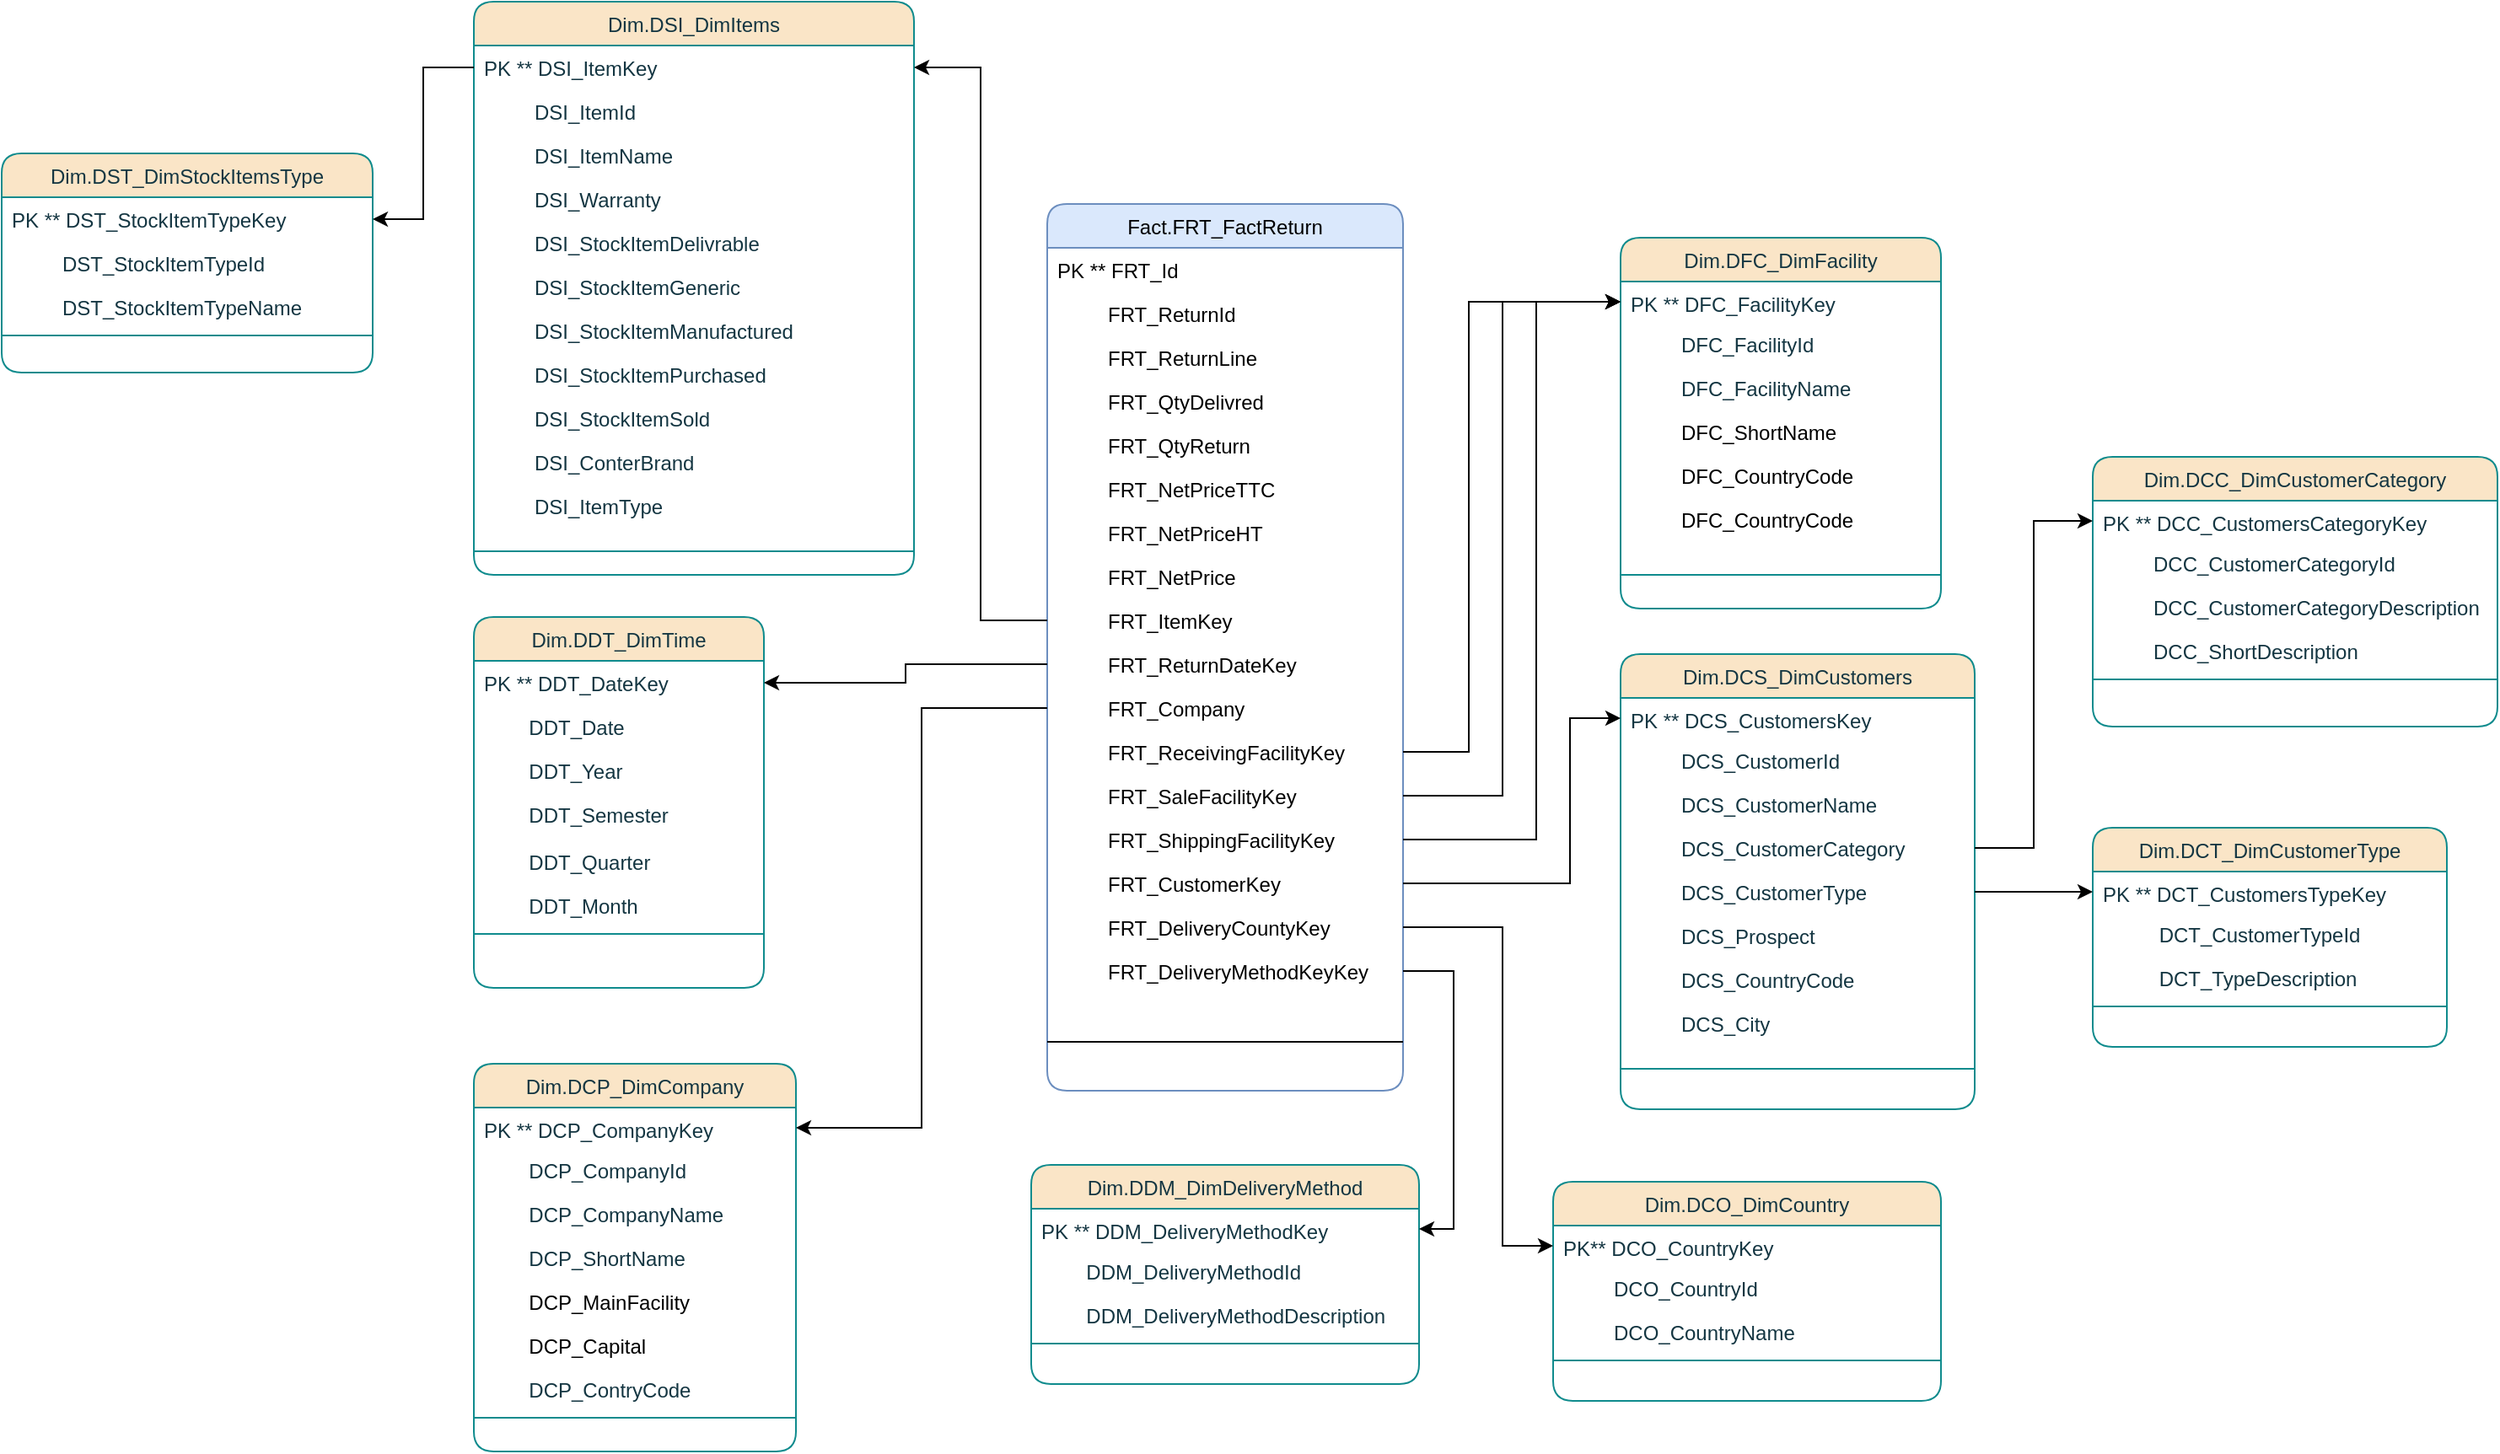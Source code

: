 <mxfile version="21.2.3" type="github">
  <diagram name="Page-1" id="GbNY6fpnbydSLhXUVNxI">
    <mxGraphModel dx="2754" dy="513" grid="1" gridSize="10" guides="1" tooltips="1" connect="1" arrows="1" fold="1" page="1" pageScale="1" pageWidth="1654" pageHeight="1169" math="0" shadow="0">
      <root>
        <mxCell id="0" />
        <mxCell id="1" parent="0" />
        <mxCell id="NVoE6GBqi2ldNxTh1baj-1" value="Fact.FRT_FactReturn" style="swimlane;fontStyle=0;align=center;verticalAlign=top;childLayout=stackLayout;horizontal=1;startSize=26;horizontalStack=0;resizeParent=1;resizeLast=0;collapsible=1;marginBottom=0;rounded=1;shadow=0;strokeWidth=1;fillColor=#dae8fc;strokeColor=#6c8ebf;" vertex="1" parent="1">
          <mxGeometry x="340" y="340" width="211" height="526" as="geometry">
            <mxRectangle x="550" y="140" width="160" height="26" as="alternateBounds" />
          </mxGeometry>
        </mxCell>
        <mxCell id="NVoE6GBqi2ldNxTh1baj-2" value="PK ** FRT_Id" style="text;align=left;verticalAlign=top;spacingLeft=4;spacingRight=4;overflow=hidden;rotatable=0;points=[[0,0.5],[1,0.5]];portConstraint=eastwest;" vertex="1" parent="NVoE6GBqi2ldNxTh1baj-1">
          <mxGeometry y="26" width="211" height="26" as="geometry" />
        </mxCell>
        <mxCell id="NVoE6GBqi2ldNxTh1baj-3" value="         FRT_ReturnId" style="text;align=left;verticalAlign=top;spacingLeft=4;spacingRight=4;overflow=hidden;rotatable=0;points=[[0,0.5],[1,0.5]];portConstraint=eastwest;rounded=0;shadow=0;html=0;" vertex="1" parent="NVoE6GBqi2ldNxTh1baj-1">
          <mxGeometry y="52" width="211" height="26" as="geometry" />
        </mxCell>
        <mxCell id="NVoE6GBqi2ldNxTh1baj-25" value="         FRT_ReturnLine" style="text;align=left;verticalAlign=top;spacingLeft=4;spacingRight=4;overflow=hidden;rotatable=0;points=[[0,0.5],[1,0.5]];portConstraint=eastwest;rounded=0;shadow=0;html=0;" vertex="1" parent="NVoE6GBqi2ldNxTh1baj-1">
          <mxGeometry y="78" width="211" height="26" as="geometry" />
        </mxCell>
        <mxCell id="NVoE6GBqi2ldNxTh1baj-26" value="         FRT_QtyDelivred" style="text;align=left;verticalAlign=top;spacingLeft=4;spacingRight=4;overflow=hidden;rotatable=0;points=[[0,0.5],[1,0.5]];portConstraint=eastwest;rounded=0;shadow=0;html=0;" vertex="1" parent="NVoE6GBqi2ldNxTh1baj-1">
          <mxGeometry y="104" width="211" height="26" as="geometry" />
        </mxCell>
        <mxCell id="NVoE6GBqi2ldNxTh1baj-27" value="         FRT_QtyReturn" style="text;align=left;verticalAlign=top;spacingLeft=4;spacingRight=4;overflow=hidden;rotatable=0;points=[[0,0.5],[1,0.5]];portConstraint=eastwest;rounded=0;shadow=0;html=0;" vertex="1" parent="NVoE6GBqi2ldNxTh1baj-1">
          <mxGeometry y="130" width="211" height="26" as="geometry" />
        </mxCell>
        <mxCell id="NVoE6GBqi2ldNxTh1baj-28" value="         FRT_NetPriceTTC" style="text;align=left;verticalAlign=top;spacingLeft=4;spacingRight=4;overflow=hidden;rotatable=0;points=[[0,0.5],[1,0.5]];portConstraint=eastwest;rounded=0;shadow=0;html=0;" vertex="1" parent="NVoE6GBqi2ldNxTh1baj-1">
          <mxGeometry y="156" width="211" height="26" as="geometry" />
        </mxCell>
        <mxCell id="NVoE6GBqi2ldNxTh1baj-37" value="         FRT_NetPriceHT" style="text;align=left;verticalAlign=top;spacingLeft=4;spacingRight=4;overflow=hidden;rotatable=0;points=[[0,0.5],[1,0.5]];portConstraint=eastwest;rounded=0;shadow=0;html=0;" vertex="1" parent="NVoE6GBqi2ldNxTh1baj-1">
          <mxGeometry y="182" width="211" height="26" as="geometry" />
        </mxCell>
        <mxCell id="NVoE6GBqi2ldNxTh1baj-38" value="         FRT_NetPrice" style="text;align=left;verticalAlign=top;spacingLeft=4;spacingRight=4;overflow=hidden;rotatable=0;points=[[0,0.5],[1,0.5]];portConstraint=eastwest;rounded=0;shadow=0;html=0;" vertex="1" parent="NVoE6GBqi2ldNxTh1baj-1">
          <mxGeometry y="208" width="211" height="26" as="geometry" />
        </mxCell>
        <mxCell id="NVoE6GBqi2ldNxTh1baj-39" value="         FRT_ItemKey" style="text;align=left;verticalAlign=top;spacingLeft=4;spacingRight=4;overflow=hidden;rotatable=0;points=[[0,0.5],[1,0.5]];portConstraint=eastwest;rounded=0;shadow=0;html=0;" vertex="1" parent="NVoE6GBqi2ldNxTh1baj-1">
          <mxGeometry y="234" width="211" height="26" as="geometry" />
        </mxCell>
        <mxCell id="NVoE6GBqi2ldNxTh1baj-40" value="         FRT_ReturnDateKey" style="text;align=left;verticalAlign=top;spacingLeft=4;spacingRight=4;overflow=hidden;rotatable=0;points=[[0,0.5],[1,0.5]];portConstraint=eastwest;rounded=0;shadow=0;html=0;" vertex="1" parent="NVoE6GBqi2ldNxTh1baj-1">
          <mxGeometry y="260" width="211" height="26" as="geometry" />
        </mxCell>
        <mxCell id="NVoE6GBqi2ldNxTh1baj-41" value="         FRT_Company" style="text;align=left;verticalAlign=top;spacingLeft=4;spacingRight=4;overflow=hidden;rotatable=0;points=[[0,0.5],[1,0.5]];portConstraint=eastwest;rounded=0;shadow=0;html=0;" vertex="1" parent="NVoE6GBqi2ldNxTh1baj-1">
          <mxGeometry y="286" width="211" height="26" as="geometry" />
        </mxCell>
        <mxCell id="NVoE6GBqi2ldNxTh1baj-42" value="         FRT_ReceivingFacilityKey" style="text;align=left;verticalAlign=top;spacingLeft=4;spacingRight=4;overflow=hidden;rotatable=0;points=[[0,0.5],[1,0.5]];portConstraint=eastwest;rounded=0;shadow=0;html=0;" vertex="1" parent="NVoE6GBqi2ldNxTh1baj-1">
          <mxGeometry y="312" width="211" height="26" as="geometry" />
        </mxCell>
        <mxCell id="NVoE6GBqi2ldNxTh1baj-43" value="         FRT_SaleFacilityKey" style="text;align=left;verticalAlign=top;spacingLeft=4;spacingRight=4;overflow=hidden;rotatable=0;points=[[0,0.5],[1,0.5]];portConstraint=eastwest;rounded=0;shadow=0;html=0;" vertex="1" parent="NVoE6GBqi2ldNxTh1baj-1">
          <mxGeometry y="338" width="211" height="26" as="geometry" />
        </mxCell>
        <mxCell id="NVoE6GBqi2ldNxTh1baj-44" value="         FRT_ShippingFacilityKey" style="text;align=left;verticalAlign=top;spacingLeft=4;spacingRight=4;overflow=hidden;rotatable=0;points=[[0,0.5],[1,0.5]];portConstraint=eastwest;rounded=0;shadow=0;html=0;" vertex="1" parent="NVoE6GBqi2ldNxTh1baj-1">
          <mxGeometry y="364" width="211" height="26" as="geometry" />
        </mxCell>
        <mxCell id="NVoE6GBqi2ldNxTh1baj-45" value="         FRT_CustomerKey" style="text;align=left;verticalAlign=top;spacingLeft=4;spacingRight=4;overflow=hidden;rotatable=0;points=[[0,0.5],[1,0.5]];portConstraint=eastwest;rounded=0;shadow=0;html=0;" vertex="1" parent="NVoE6GBqi2ldNxTh1baj-1">
          <mxGeometry y="390" width="211" height="26" as="geometry" />
        </mxCell>
        <mxCell id="NVoE6GBqi2ldNxTh1baj-46" value="         FRT_DeliveryCountyKey" style="text;align=left;verticalAlign=top;spacingLeft=4;spacingRight=4;overflow=hidden;rotatable=0;points=[[0,0.5],[1,0.5]];portConstraint=eastwest;rounded=0;shadow=0;html=0;" vertex="1" parent="NVoE6GBqi2ldNxTh1baj-1">
          <mxGeometry y="416" width="211" height="26" as="geometry" />
        </mxCell>
        <mxCell id="NVoE6GBqi2ldNxTh1baj-47" value="         FRT_DeliveryMethodKeyKey" style="text;align=left;verticalAlign=top;spacingLeft=4;spacingRight=4;overflow=hidden;rotatable=0;points=[[0,0.5],[1,0.5]];portConstraint=eastwest;rounded=0;shadow=0;html=0;" vertex="1" parent="NVoE6GBqi2ldNxTh1baj-1">
          <mxGeometry y="442" width="211" height="26" as="geometry" />
        </mxCell>
        <mxCell id="NVoE6GBqi2ldNxTh1baj-24" value="" style="line;html=1;strokeWidth=1;align=left;verticalAlign=middle;spacingTop=-1;spacingLeft=3;spacingRight=3;rotatable=0;labelPosition=right;points=[];portConstraint=eastwest;" vertex="1" parent="NVoE6GBqi2ldNxTh1baj-1">
          <mxGeometry y="468" width="211" height="58" as="geometry" />
        </mxCell>
        <mxCell id="NVoE6GBqi2ldNxTh1baj-48" value="Dim.DDM_DimDeliveryMethod" style="swimlane;fontStyle=0;align=center;verticalAlign=top;childLayout=stackLayout;horizontal=1;startSize=26;horizontalStack=0;resizeParent=1;resizeLast=0;collapsible=1;marginBottom=0;rounded=1;shadow=0;strokeWidth=1;fillColor=#FAE5C7;strokeColor=#0F8B8D;labelBackgroundColor=none;fontColor=#143642;" vertex="1" parent="1">
          <mxGeometry x="330.5" y="910" width="230" height="130" as="geometry">
            <mxRectangle x="550" y="140" width="160" height="26" as="alternateBounds" />
          </mxGeometry>
        </mxCell>
        <mxCell id="NVoE6GBqi2ldNxTh1baj-49" value="PK ** DDM_DeliveryMethodKey" style="text;align=left;verticalAlign=top;spacingLeft=4;spacingRight=4;overflow=hidden;rotatable=0;points=[[0,0.5],[1,0.5]];portConstraint=eastwest;labelBackgroundColor=none;fontColor=#143642;rounded=1;" vertex="1" parent="NVoE6GBqi2ldNxTh1baj-48">
          <mxGeometry y="26" width="230" height="24" as="geometry" />
        </mxCell>
        <mxCell id="NVoE6GBqi2ldNxTh1baj-50" value="        DDM_DeliveryMethodId" style="text;align=left;verticalAlign=top;spacingLeft=4;spacingRight=4;overflow=hidden;rotatable=0;points=[[0,0.5],[1,0.5]];portConstraint=eastwest;labelBackgroundColor=none;fontColor=#143642;rounded=1;" vertex="1" parent="NVoE6GBqi2ldNxTh1baj-48">
          <mxGeometry y="50" width="230" height="26" as="geometry" />
        </mxCell>
        <mxCell id="NVoE6GBqi2ldNxTh1baj-51" value="        DDM_DeliveryMethodDescription" style="text;align=left;verticalAlign=top;spacingLeft=4;spacingRight=4;overflow=hidden;rotatable=0;points=[[0,0.5],[1,0.5]];portConstraint=eastwest;labelBackgroundColor=none;fontColor=#143642;rounded=1;" vertex="1" parent="NVoE6GBqi2ldNxTh1baj-48">
          <mxGeometry y="76" width="230" height="26" as="geometry" />
        </mxCell>
        <mxCell id="NVoE6GBqi2ldNxTh1baj-52" value="" style="line;html=1;strokeWidth=1;align=left;verticalAlign=middle;spacingTop=-1;spacingLeft=3;spacingRight=3;rotatable=0;labelPosition=right;points=[];portConstraint=eastwest;labelBackgroundColor=none;fillColor=#FAE5C7;strokeColor=#0F8B8D;fontColor=#143642;rounded=1;" vertex="1" parent="NVoE6GBqi2ldNxTh1baj-48">
          <mxGeometry y="102" width="230" height="8" as="geometry" />
        </mxCell>
        <mxCell id="NVoE6GBqi2ldNxTh1baj-53" style="edgeStyle=orthogonalEdgeStyle;rounded=0;orthogonalLoop=1;jettySize=auto;html=1;" edge="1" parent="1" source="NVoE6GBqi2ldNxTh1baj-47" target="NVoE6GBqi2ldNxTh1baj-49">
          <mxGeometry relative="1" as="geometry">
            <Array as="points">
              <mxPoint x="581" y="795" />
              <mxPoint x="581" y="948" />
            </Array>
          </mxGeometry>
        </mxCell>
        <mxCell id="NVoE6GBqi2ldNxTh1baj-54" value="Dim.DSI_DimItems" style="swimlane;fontStyle=0;align=center;verticalAlign=top;childLayout=stackLayout;horizontal=1;startSize=26;horizontalStack=0;resizeParent=1;resizeLast=0;collapsible=1;marginBottom=0;rounded=1;shadow=0;strokeWidth=1;fillColor=#FAE5C7;strokeColor=#0F8B8D;labelBackgroundColor=none;fontColor=#143642;" vertex="1" parent="1">
          <mxGeometry y="220" width="261" height="340" as="geometry">
            <mxRectangle x="550" y="140" width="160" height="26" as="alternateBounds" />
          </mxGeometry>
        </mxCell>
        <mxCell id="NVoE6GBqi2ldNxTh1baj-55" value="PK ** DSI_ItemKey" style="text;align=left;verticalAlign=top;spacingLeft=4;spacingRight=4;overflow=hidden;rotatable=0;points=[[0,0.5],[1,0.5]];portConstraint=eastwest;labelBackgroundColor=none;fontColor=#143642;rounded=1;" vertex="1" parent="NVoE6GBqi2ldNxTh1baj-54">
          <mxGeometry y="26" width="261" height="26" as="geometry" />
        </mxCell>
        <mxCell id="NVoE6GBqi2ldNxTh1baj-56" value="         DSI_ItemId&#xa;" style="text;align=left;verticalAlign=top;spacingLeft=4;spacingRight=4;overflow=hidden;rotatable=0;points=[[0,0.5],[1,0.5]];portConstraint=eastwest;labelBackgroundColor=none;fontColor=#143642;rounded=1;" vertex="1" parent="NVoE6GBqi2ldNxTh1baj-54">
          <mxGeometry y="52" width="261" height="26" as="geometry" />
        </mxCell>
        <mxCell id="NVoE6GBqi2ldNxTh1baj-57" value="         DSI_ItemName&#xa;" style="text;align=left;verticalAlign=top;spacingLeft=4;spacingRight=4;overflow=hidden;rotatable=0;points=[[0,0.5],[1,0.5]];portConstraint=eastwest;labelBackgroundColor=none;fontColor=#143642;rounded=1;" vertex="1" parent="NVoE6GBqi2ldNxTh1baj-54">
          <mxGeometry y="78" width="261" height="26" as="geometry" />
        </mxCell>
        <mxCell id="NVoE6GBqi2ldNxTh1baj-58" value="         DSI_Warranty&#xa;" style="text;align=left;verticalAlign=top;spacingLeft=4;spacingRight=4;overflow=hidden;rotatable=0;points=[[0,0.5],[1,0.5]];portConstraint=eastwest;labelBackgroundColor=none;fontColor=#143642;rounded=1;" vertex="1" parent="NVoE6GBqi2ldNxTh1baj-54">
          <mxGeometry y="104" width="261" height="26" as="geometry" />
        </mxCell>
        <mxCell id="NVoE6GBqi2ldNxTh1baj-59" value="         DSI_StockItemDelivrable" style="text;align=left;verticalAlign=top;spacingLeft=4;spacingRight=4;overflow=hidden;rotatable=0;points=[[0,0.5],[1,0.5]];portConstraint=eastwest;labelBackgroundColor=none;fontColor=#143642;rounded=1;" vertex="1" parent="NVoE6GBqi2ldNxTh1baj-54">
          <mxGeometry y="130" width="261" height="26" as="geometry" />
        </mxCell>
        <mxCell id="NVoE6GBqi2ldNxTh1baj-60" value="         DSI_StockItemGeneric &#xa;" style="text;align=left;verticalAlign=top;spacingLeft=4;spacingRight=4;overflow=hidden;rotatable=0;points=[[0,0.5],[1,0.5]];portConstraint=eastwest;labelBackgroundColor=none;fontColor=#143642;rounded=1;" vertex="1" parent="NVoE6GBqi2ldNxTh1baj-54">
          <mxGeometry y="156" width="261" height="26" as="geometry" />
        </mxCell>
        <mxCell id="NVoE6GBqi2ldNxTh1baj-61" value="         DSI_StockItemManufactured" style="text;align=left;verticalAlign=top;spacingLeft=4;spacingRight=4;overflow=hidden;rotatable=0;points=[[0,0.5],[1,0.5]];portConstraint=eastwest;labelBackgroundColor=none;fontColor=#143642;rounded=1;" vertex="1" parent="NVoE6GBqi2ldNxTh1baj-54">
          <mxGeometry y="182" width="261" height="26" as="geometry" />
        </mxCell>
        <mxCell id="NVoE6GBqi2ldNxTh1baj-62" value="         DSI_StockItemPurchased" style="text;align=left;verticalAlign=top;spacingLeft=4;spacingRight=4;overflow=hidden;rotatable=0;points=[[0,0.5],[1,0.5]];portConstraint=eastwest;labelBackgroundColor=none;fontColor=#143642;rounded=1;" vertex="1" parent="NVoE6GBqi2ldNxTh1baj-54">
          <mxGeometry y="208" width="261" height="26" as="geometry" />
        </mxCell>
        <mxCell id="NVoE6GBqi2ldNxTh1baj-63" value="         DSI_StockItemSold&#xa;" style="text;align=left;verticalAlign=top;spacingLeft=4;spacingRight=4;overflow=hidden;rotatable=0;points=[[0,0.5],[1,0.5]];portConstraint=eastwest;labelBackgroundColor=none;fontColor=#143642;rounded=1;" vertex="1" parent="NVoE6GBqi2ldNxTh1baj-54">
          <mxGeometry y="234" width="261" height="26" as="geometry" />
        </mxCell>
        <mxCell id="NVoE6GBqi2ldNxTh1baj-64" value="         DSI_ConterBrand&#xa;" style="text;align=left;verticalAlign=top;spacingLeft=4;spacingRight=4;overflow=hidden;rotatable=0;points=[[0,0.5],[1,0.5]];portConstraint=eastwest;labelBackgroundColor=none;fontColor=#143642;rounded=1;" vertex="1" parent="NVoE6GBqi2ldNxTh1baj-54">
          <mxGeometry y="260" width="261" height="26" as="geometry" />
        </mxCell>
        <mxCell id="NVoE6GBqi2ldNxTh1baj-65" value="         DSI_ItemType&#xa;" style="text;align=left;verticalAlign=top;spacingLeft=4;spacingRight=4;overflow=hidden;rotatable=0;points=[[0,0.5],[1,0.5]];portConstraint=eastwest;labelBackgroundColor=none;fontColor=#143642;rounded=1;" vertex="1" parent="NVoE6GBqi2ldNxTh1baj-54">
          <mxGeometry y="286" width="261" height="26" as="geometry" />
        </mxCell>
        <mxCell id="NVoE6GBqi2ldNxTh1baj-66" value="" style="line;html=1;strokeWidth=1;align=left;verticalAlign=middle;spacingTop=-1;spacingLeft=3;spacingRight=3;rotatable=0;labelPosition=right;points=[];portConstraint=eastwest;labelBackgroundColor=none;fillColor=#FAE5C7;strokeColor=#0F8B8D;fontColor=#143642;rounded=1;" vertex="1" parent="NVoE6GBqi2ldNxTh1baj-54">
          <mxGeometry y="312" width="261" height="28" as="geometry" />
        </mxCell>
        <mxCell id="NVoE6GBqi2ldNxTh1baj-67" value="Dim.DST_DimStockItemsType" style="swimlane;fontStyle=0;align=center;verticalAlign=top;childLayout=stackLayout;horizontal=1;startSize=26;horizontalStack=0;resizeParent=1;resizeLast=0;collapsible=1;marginBottom=0;rounded=1;shadow=0;strokeWidth=1;fillColor=#FAE5C7;strokeColor=#0F8B8D;labelBackgroundColor=none;fontColor=#143642;" vertex="1" parent="1">
          <mxGeometry x="-280" y="310" width="220" height="130" as="geometry">
            <mxRectangle x="550" y="140" width="160" height="26" as="alternateBounds" />
          </mxGeometry>
        </mxCell>
        <mxCell id="NVoE6GBqi2ldNxTh1baj-68" value="PK ** DST_StockItemTypeKey" style="text;align=left;verticalAlign=top;spacingLeft=4;spacingRight=4;overflow=hidden;rotatable=0;points=[[0,0.5],[1,0.5]];portConstraint=eastwest;labelBackgroundColor=none;fontColor=#143642;rounded=1;" vertex="1" parent="NVoE6GBqi2ldNxTh1baj-67">
          <mxGeometry y="26" width="220" height="26" as="geometry" />
        </mxCell>
        <mxCell id="NVoE6GBqi2ldNxTh1baj-69" value="         DST_StockItemTypeId&#xa;" style="text;align=left;verticalAlign=top;spacingLeft=4;spacingRight=4;overflow=hidden;rotatable=0;points=[[0,0.5],[1,0.5]];portConstraint=eastwest;labelBackgroundColor=none;fontColor=#143642;rounded=1;" vertex="1" parent="NVoE6GBqi2ldNxTh1baj-67">
          <mxGeometry y="52" width="220" height="26" as="geometry" />
        </mxCell>
        <mxCell id="NVoE6GBqi2ldNxTh1baj-70" value="         DST_StockItemTypeName" style="text;align=left;verticalAlign=top;spacingLeft=4;spacingRight=4;overflow=hidden;rotatable=0;points=[[0,0.5],[1,0.5]];portConstraint=eastwest;labelBackgroundColor=none;fontColor=#143642;rounded=1;" vertex="1" parent="NVoE6GBqi2ldNxTh1baj-67">
          <mxGeometry y="78" width="220" height="26" as="geometry" />
        </mxCell>
        <mxCell id="NVoE6GBqi2ldNxTh1baj-71" value="" style="line;html=1;strokeWidth=1;align=left;verticalAlign=middle;spacingTop=-1;spacingLeft=3;spacingRight=3;rotatable=0;labelPosition=right;points=[];portConstraint=eastwest;labelBackgroundColor=none;fillColor=#FAE5C7;strokeColor=#0F8B8D;fontColor=#143642;rounded=1;" vertex="1" parent="NVoE6GBqi2ldNxTh1baj-67">
          <mxGeometry y="104" width="220" height="8" as="geometry" />
        </mxCell>
        <mxCell id="NVoE6GBqi2ldNxTh1baj-77" style="edgeStyle=orthogonalEdgeStyle;rounded=0;orthogonalLoop=1;jettySize=auto;html=1;" edge="1" parent="1" source="NVoE6GBqi2ldNxTh1baj-39" target="NVoE6GBqi2ldNxTh1baj-55">
          <mxGeometry relative="1" as="geometry" />
        </mxCell>
        <mxCell id="NVoE6GBqi2ldNxTh1baj-78" value="Dim.DDT_DimTime" style="swimlane;fontStyle=0;align=center;verticalAlign=top;childLayout=stackLayout;horizontal=1;startSize=26;horizontalStack=0;resizeParent=1;resizeLast=0;collapsible=1;marginBottom=0;rounded=1;shadow=0;strokeWidth=1;fillColor=#FAE5C7;strokeColor=#0F8B8D;labelBackgroundColor=none;fontColor=#143642;" vertex="1" parent="1">
          <mxGeometry y="585" width="172" height="220" as="geometry">
            <mxRectangle x="550" y="140" width="160" height="26" as="alternateBounds" />
          </mxGeometry>
        </mxCell>
        <mxCell id="NVoE6GBqi2ldNxTh1baj-79" value="PK ** DDT_DateKey" style="text;align=left;verticalAlign=top;spacingLeft=4;spacingRight=4;overflow=hidden;rotatable=0;points=[[0,0.5],[1,0.5]];portConstraint=eastwest;labelBackgroundColor=none;fontColor=#143642;rounded=1;" vertex="1" parent="NVoE6GBqi2ldNxTh1baj-78">
          <mxGeometry y="26" width="172" height="26" as="geometry" />
        </mxCell>
        <mxCell id="NVoE6GBqi2ldNxTh1baj-80" value="        DDT_Date&#xa;" style="text;align=left;verticalAlign=top;spacingLeft=4;spacingRight=4;overflow=hidden;rotatable=0;points=[[0,0.5],[1,0.5]];portConstraint=eastwest;labelBackgroundColor=none;fontColor=#143642;rounded=1;" vertex="1" parent="NVoE6GBqi2ldNxTh1baj-78">
          <mxGeometry y="52" width="172" height="26" as="geometry" />
        </mxCell>
        <mxCell id="NVoE6GBqi2ldNxTh1baj-81" value="        DDT_Year&#xa;" style="text;align=left;verticalAlign=top;spacingLeft=4;spacingRight=4;overflow=hidden;rotatable=0;points=[[0,0.5],[1,0.5]];portConstraint=eastwest;labelBackgroundColor=none;fontColor=#143642;rounded=1;" vertex="1" parent="NVoE6GBqi2ldNxTh1baj-78">
          <mxGeometry y="78" width="172" height="26" as="geometry" />
        </mxCell>
        <mxCell id="NVoE6GBqi2ldNxTh1baj-82" value="        DDT_Semester&#xa;" style="text;align=left;verticalAlign=top;spacingLeft=4;spacingRight=4;overflow=hidden;rotatable=0;points=[[0,0.5],[1,0.5]];portConstraint=eastwest;labelBackgroundColor=none;fontColor=#143642;rounded=1;" vertex="1" parent="NVoE6GBqi2ldNxTh1baj-78">
          <mxGeometry y="104" width="172" height="28" as="geometry" />
        </mxCell>
        <mxCell id="NVoE6GBqi2ldNxTh1baj-83" value="        DDT_Quarter" style="text;align=left;verticalAlign=top;spacingLeft=4;spacingRight=4;overflow=hidden;rotatable=0;points=[[0,0.5],[1,0.5]];portConstraint=eastwest;labelBackgroundColor=none;fontColor=#143642;rounded=1;" vertex="1" parent="NVoE6GBqi2ldNxTh1baj-78">
          <mxGeometry y="132" width="172" height="26" as="geometry" />
        </mxCell>
        <mxCell id="NVoE6GBqi2ldNxTh1baj-84" value="        DDT_Month&#xa;" style="text;align=left;verticalAlign=top;spacingLeft=4;spacingRight=4;overflow=hidden;rotatable=0;points=[[0,0.5],[1,0.5]];portConstraint=eastwest;labelBackgroundColor=none;fontColor=#143642;rounded=1;" vertex="1" parent="NVoE6GBqi2ldNxTh1baj-78">
          <mxGeometry y="158" width="172" height="26" as="geometry" />
        </mxCell>
        <mxCell id="NVoE6GBqi2ldNxTh1baj-85" value="" style="line;html=1;strokeWidth=1;align=left;verticalAlign=middle;spacingTop=-1;spacingLeft=3;spacingRight=3;rotatable=0;labelPosition=right;points=[];portConstraint=eastwest;labelBackgroundColor=none;fillColor=#FAE5C7;strokeColor=#0F8B8D;fontColor=#143642;rounded=1;" vertex="1" parent="NVoE6GBqi2ldNxTh1baj-78">
          <mxGeometry y="184" width="172" height="8" as="geometry" />
        </mxCell>
        <mxCell id="NVoE6GBqi2ldNxTh1baj-86" style="edgeStyle=orthogonalEdgeStyle;rounded=0;orthogonalLoop=1;jettySize=auto;html=1;" edge="1" parent="1" source="NVoE6GBqi2ldNxTh1baj-40" target="NVoE6GBqi2ldNxTh1baj-79">
          <mxGeometry relative="1" as="geometry">
            <Array as="points" />
          </mxGeometry>
        </mxCell>
        <mxCell id="NVoE6GBqi2ldNxTh1baj-87" value="Dim.DCP_DimCompany" style="swimlane;fontStyle=0;align=center;verticalAlign=top;childLayout=stackLayout;horizontal=1;startSize=26;horizontalStack=0;resizeParent=1;resizeLast=0;collapsible=1;marginBottom=0;rounded=1;shadow=0;strokeWidth=1;fillColor=#FAE5C7;strokeColor=#0F8B8D;labelBackgroundColor=none;fontColor=#143642;" vertex="1" parent="1">
          <mxGeometry y="850" width="191" height="230" as="geometry">
            <mxRectangle x="550" y="140" width="160" height="26" as="alternateBounds" />
          </mxGeometry>
        </mxCell>
        <mxCell id="NVoE6GBqi2ldNxTh1baj-88" value="PK ** DCP_CompanyKey&#xa;" style="text;align=left;verticalAlign=top;spacingLeft=4;spacingRight=4;overflow=hidden;rotatable=0;points=[[0,0.5],[1,0.5]];portConstraint=eastwest;labelBackgroundColor=none;fontColor=#143642;rounded=1;" vertex="1" parent="NVoE6GBqi2ldNxTh1baj-87">
          <mxGeometry y="26" width="191" height="24" as="geometry" />
        </mxCell>
        <mxCell id="NVoE6GBqi2ldNxTh1baj-89" value="        DCP_CompanyId" style="text;align=left;verticalAlign=top;spacingLeft=4;spacingRight=4;overflow=hidden;rotatable=0;points=[[0,0.5],[1,0.5]];portConstraint=eastwest;labelBackgroundColor=none;fontColor=#143642;rounded=1;" vertex="1" parent="NVoE6GBqi2ldNxTh1baj-87">
          <mxGeometry y="50" width="191" height="26" as="geometry" />
        </mxCell>
        <mxCell id="NVoE6GBqi2ldNxTh1baj-90" value="        DCP_CompanyName" style="text;align=left;verticalAlign=top;spacingLeft=4;spacingRight=4;overflow=hidden;rotatable=0;points=[[0,0.5],[1,0.5]];portConstraint=eastwest;labelBackgroundColor=none;fontColor=#143642;rounded=1;" vertex="1" parent="NVoE6GBqi2ldNxTh1baj-87">
          <mxGeometry y="76" width="191" height="26" as="geometry" />
        </mxCell>
        <mxCell id="NVoE6GBqi2ldNxTh1baj-91" value="        DCP_ShortName" style="text;align=left;verticalAlign=top;spacingLeft=4;spacingRight=4;overflow=hidden;rotatable=0;points=[[0,0.5],[1,0.5]];portConstraint=eastwest;labelBackgroundColor=none;fontColor=#143642;rounded=1;" vertex="1" parent="NVoE6GBqi2ldNxTh1baj-87">
          <mxGeometry y="102" width="191" height="26" as="geometry" />
        </mxCell>
        <mxCell id="NVoE6GBqi2ldNxTh1baj-92" value="        DCP_MainFacility" style="text;align=left;verticalAlign=top;spacingLeft=4;spacingRight=4;overflow=hidden;rotatable=0;points=[[0,0.5],[1,0.5]];portConstraint=eastwest;rounded=1;shadow=0;html=0;labelBackgroundColor=none;" vertex="1" parent="NVoE6GBqi2ldNxTh1baj-87">
          <mxGeometry y="128" width="191" height="26" as="geometry" />
        </mxCell>
        <mxCell id="NVoE6GBqi2ldNxTh1baj-93" value="        DCP_Capital" style="text;align=left;verticalAlign=top;spacingLeft=4;spacingRight=4;overflow=hidden;rotatable=0;points=[[0,0.5],[1,0.5]];portConstraint=eastwest;rounded=1;shadow=0;html=0;labelBackgroundColor=none;" vertex="1" parent="NVoE6GBqi2ldNxTh1baj-87">
          <mxGeometry y="154" width="191" height="26" as="geometry" />
        </mxCell>
        <mxCell id="NVoE6GBqi2ldNxTh1baj-94" value="        DCP_ContryCode" style="text;align=left;verticalAlign=top;spacingLeft=4;spacingRight=4;overflow=hidden;rotatable=0;points=[[0,0.5],[1,0.5]];portConstraint=eastwest;labelBackgroundColor=none;fontColor=#143642;rounded=1;" vertex="1" parent="NVoE6GBqi2ldNxTh1baj-87">
          <mxGeometry y="180" width="191" height="26" as="geometry" />
        </mxCell>
        <mxCell id="NVoE6GBqi2ldNxTh1baj-95" value="" style="line;html=1;strokeWidth=1;align=left;verticalAlign=middle;spacingTop=-1;spacingLeft=3;spacingRight=3;rotatable=0;labelPosition=right;points=[];portConstraint=eastwest;labelBackgroundColor=none;fillColor=#FAE5C7;strokeColor=#0F8B8D;fontColor=#143642;rounded=1;" vertex="1" parent="NVoE6GBqi2ldNxTh1baj-87">
          <mxGeometry y="206" width="191" height="8" as="geometry" />
        </mxCell>
        <mxCell id="NVoE6GBqi2ldNxTh1baj-96" style="edgeStyle=orthogonalEdgeStyle;rounded=0;orthogonalLoop=1;jettySize=auto;html=1;" edge="1" parent="1" source="NVoE6GBqi2ldNxTh1baj-41" target="NVoE6GBqi2ldNxTh1baj-88">
          <mxGeometry relative="1" as="geometry" />
        </mxCell>
        <mxCell id="NVoE6GBqi2ldNxTh1baj-97" value="Dim.DCO_DimCountry" style="swimlane;fontStyle=0;align=center;verticalAlign=top;childLayout=stackLayout;horizontal=1;startSize=26;horizontalStack=0;resizeParent=1;resizeLast=0;collapsible=1;marginBottom=0;rounded=1;shadow=0;strokeWidth=1;fillColor=#FAE5C7;strokeColor=#0F8B8D;labelBackgroundColor=none;fontColor=#143642;" vertex="1" parent="1">
          <mxGeometry x="640" y="920" width="230" height="130" as="geometry">
            <mxRectangle x="550" y="140" width="160" height="26" as="alternateBounds" />
          </mxGeometry>
        </mxCell>
        <mxCell id="NVoE6GBqi2ldNxTh1baj-98" value="PK** DCO_CountryKey&#xa; " style="text;align=left;verticalAlign=top;spacingLeft=4;spacingRight=4;overflow=hidden;rotatable=0;points=[[0,0.5],[1,0.5]];portConstraint=eastwest;labelBackgroundColor=none;fontColor=#143642;rounded=1;" vertex="1" parent="NVoE6GBqi2ldNxTh1baj-97">
          <mxGeometry y="26" width="230" height="24" as="geometry" />
        </mxCell>
        <mxCell id="NVoE6GBqi2ldNxTh1baj-99" value="         DCO_CountryId" style="text;align=left;verticalAlign=top;spacingLeft=4;spacingRight=4;overflow=hidden;rotatable=0;points=[[0,0.5],[1,0.5]];portConstraint=eastwest;labelBackgroundColor=none;fontColor=#143642;rounded=1;" vertex="1" parent="NVoE6GBqi2ldNxTh1baj-97">
          <mxGeometry y="50" width="230" height="26" as="geometry" />
        </mxCell>
        <mxCell id="NVoE6GBqi2ldNxTh1baj-100" value="         DCO_CountryName" style="text;align=left;verticalAlign=top;spacingLeft=4;spacingRight=4;overflow=hidden;rotatable=0;points=[[0,0.5],[1,0.5]];portConstraint=eastwest;labelBackgroundColor=none;fontColor=#143642;rounded=1;" vertex="1" parent="NVoE6GBqi2ldNxTh1baj-97">
          <mxGeometry y="76" width="230" height="26" as="geometry" />
        </mxCell>
        <mxCell id="NVoE6GBqi2ldNxTh1baj-101" value="" style="line;html=1;strokeWidth=1;align=left;verticalAlign=middle;spacingTop=-1;spacingLeft=3;spacingRight=3;rotatable=0;labelPosition=right;points=[];portConstraint=eastwest;labelBackgroundColor=none;fillColor=#FAE5C7;strokeColor=#0F8B8D;fontColor=#143642;rounded=1;" vertex="1" parent="NVoE6GBqi2ldNxTh1baj-97">
          <mxGeometry y="102" width="230" height="8" as="geometry" />
        </mxCell>
        <mxCell id="NVoE6GBqi2ldNxTh1baj-102" style="edgeStyle=orthogonalEdgeStyle;rounded=0;orthogonalLoop=1;jettySize=auto;html=1;" edge="1" parent="1" source="NVoE6GBqi2ldNxTh1baj-46" target="NVoE6GBqi2ldNxTh1baj-98">
          <mxGeometry relative="1" as="geometry">
            <Array as="points">
              <mxPoint x="610" y="769" />
              <mxPoint x="610" y="958" />
            </Array>
          </mxGeometry>
        </mxCell>
        <mxCell id="NVoE6GBqi2ldNxTh1baj-103" value="Dim.DCS_DimCustomers" style="swimlane;fontStyle=0;align=center;verticalAlign=top;childLayout=stackLayout;horizontal=1;startSize=26;horizontalStack=0;resizeParent=1;resizeLast=0;collapsible=1;marginBottom=0;rounded=1;shadow=0;strokeWidth=1;fillColor=#FAE5C7;strokeColor=#0F8B8D;labelBackgroundColor=none;fontColor=#143642;" vertex="1" parent="1">
          <mxGeometry x="680" y="607" width="210" height="270" as="geometry">
            <mxRectangle x="550" y="140" width="160" height="26" as="alternateBounds" />
          </mxGeometry>
        </mxCell>
        <mxCell id="NVoE6GBqi2ldNxTh1baj-104" value="PK ** DCS_CustomersKey" style="text;align=left;verticalAlign=top;spacingLeft=4;spacingRight=4;overflow=hidden;rotatable=0;points=[[0,0.5],[1,0.5]];portConstraint=eastwest;labelBackgroundColor=none;fontColor=#143642;rounded=1;" vertex="1" parent="NVoE6GBqi2ldNxTh1baj-103">
          <mxGeometry y="26" width="210" height="24" as="geometry" />
        </mxCell>
        <mxCell id="NVoE6GBqi2ldNxTh1baj-105" value="         DCS_CustomerId" style="text;align=left;verticalAlign=top;spacingLeft=4;spacingRight=4;overflow=hidden;rotatable=0;points=[[0,0.5],[1,0.5]];portConstraint=eastwest;labelBackgroundColor=none;fontColor=#143642;rounded=1;" vertex="1" parent="NVoE6GBqi2ldNxTh1baj-103">
          <mxGeometry y="50" width="210" height="26" as="geometry" />
        </mxCell>
        <mxCell id="NVoE6GBqi2ldNxTh1baj-106" value="         DCS_CustomerName" style="text;align=left;verticalAlign=top;spacingLeft=4;spacingRight=4;overflow=hidden;rotatable=0;points=[[0,0.5],[1,0.5]];portConstraint=eastwest;labelBackgroundColor=none;fontColor=#143642;rounded=1;" vertex="1" parent="NVoE6GBqi2ldNxTh1baj-103">
          <mxGeometry y="76" width="210" height="26" as="geometry" />
        </mxCell>
        <mxCell id="NVoE6GBqi2ldNxTh1baj-107" value="         DCS_CustomerCategory" style="text;align=left;verticalAlign=top;spacingLeft=4;spacingRight=4;overflow=hidden;rotatable=0;points=[[0,0.5],[1,0.5]];portConstraint=eastwest;labelBackgroundColor=none;fontColor=#143642;rounded=1;" vertex="1" parent="NVoE6GBqi2ldNxTh1baj-103">
          <mxGeometry y="102" width="210" height="26" as="geometry" />
        </mxCell>
        <mxCell id="NVoE6GBqi2ldNxTh1baj-108" value="         DCS_CustomerType" style="text;align=left;verticalAlign=top;spacingLeft=4;spacingRight=4;overflow=hidden;rotatable=0;points=[[0,0.5],[1,0.5]];portConstraint=eastwest;labelBackgroundColor=none;fontColor=#143642;rounded=1;" vertex="1" parent="NVoE6GBqi2ldNxTh1baj-103">
          <mxGeometry y="128" width="210" height="26" as="geometry" />
        </mxCell>
        <mxCell id="NVoE6GBqi2ldNxTh1baj-109" value="         DCS_Prospect" style="text;align=left;verticalAlign=top;spacingLeft=4;spacingRight=4;overflow=hidden;rotatable=0;points=[[0,0.5],[1,0.5]];portConstraint=eastwest;labelBackgroundColor=none;fontColor=#143642;rounded=1;" vertex="1" parent="NVoE6GBqi2ldNxTh1baj-103">
          <mxGeometry y="154" width="210" height="26" as="geometry" />
        </mxCell>
        <mxCell id="NVoE6GBqi2ldNxTh1baj-110" value="         DCS_CountryCode" style="text;align=left;verticalAlign=top;spacingLeft=4;spacingRight=4;overflow=hidden;rotatable=0;points=[[0,0.5],[1,0.5]];portConstraint=eastwest;labelBackgroundColor=none;fontColor=#143642;rounded=1;" vertex="1" parent="NVoE6GBqi2ldNxTh1baj-103">
          <mxGeometry y="180" width="210" height="26" as="geometry" />
        </mxCell>
        <mxCell id="NVoE6GBqi2ldNxTh1baj-111" value="         DCS_City" style="text;align=left;verticalAlign=top;spacingLeft=4;spacingRight=4;overflow=hidden;rotatable=0;points=[[0,0.5],[1,0.5]];portConstraint=eastwest;labelBackgroundColor=none;fontColor=#143642;rounded=1;" vertex="1" parent="NVoE6GBqi2ldNxTh1baj-103">
          <mxGeometry y="206" width="210" height="26" as="geometry" />
        </mxCell>
        <mxCell id="NVoE6GBqi2ldNxTh1baj-112" value="" style="line;html=1;strokeWidth=1;align=left;verticalAlign=middle;spacingTop=-1;spacingLeft=3;spacingRight=3;rotatable=0;labelPosition=right;points=[];portConstraint=eastwest;labelBackgroundColor=none;fillColor=#FAE5C7;strokeColor=#0F8B8D;fontColor=#143642;rounded=1;" vertex="1" parent="NVoE6GBqi2ldNxTh1baj-103">
          <mxGeometry y="232" width="210" height="28" as="geometry" />
        </mxCell>
        <mxCell id="NVoE6GBqi2ldNxTh1baj-114" value="Dim.DCT_DimCustomerType" style="swimlane;fontStyle=0;align=center;verticalAlign=top;childLayout=stackLayout;horizontal=1;startSize=26;horizontalStack=0;resizeParent=1;resizeLast=0;collapsible=1;marginBottom=0;rounded=1;shadow=0;strokeWidth=1;fillColor=#FAE5C7;strokeColor=#0F8B8D;labelBackgroundColor=none;fontColor=#143642;" vertex="1" parent="1">
          <mxGeometry x="960" y="710" width="210" height="130" as="geometry">
            <mxRectangle x="550" y="140" width="160" height="26" as="alternateBounds" />
          </mxGeometry>
        </mxCell>
        <mxCell id="NVoE6GBqi2ldNxTh1baj-115" value="PK ** DCT_CustomersTypeKey" style="text;align=left;verticalAlign=top;spacingLeft=4;spacingRight=4;overflow=hidden;rotatable=0;points=[[0,0.5],[1,0.5]];portConstraint=eastwest;labelBackgroundColor=none;fontColor=#143642;rounded=1;" vertex="1" parent="NVoE6GBqi2ldNxTh1baj-114">
          <mxGeometry y="26" width="210" height="24" as="geometry" />
        </mxCell>
        <mxCell id="NVoE6GBqi2ldNxTh1baj-116" value="          DCT_CustomerTypeId" style="text;align=left;verticalAlign=top;spacingLeft=4;spacingRight=4;overflow=hidden;rotatable=0;points=[[0,0.5],[1,0.5]];portConstraint=eastwest;labelBackgroundColor=none;fontColor=#143642;rounded=1;" vertex="1" parent="NVoE6GBqi2ldNxTh1baj-114">
          <mxGeometry y="50" width="210" height="26" as="geometry" />
        </mxCell>
        <mxCell id="NVoE6GBqi2ldNxTh1baj-117" value="          DCT_TypeDescription" style="text;align=left;verticalAlign=top;spacingLeft=4;spacingRight=4;overflow=hidden;rotatable=0;points=[[0,0.5],[1,0.5]];portConstraint=eastwest;labelBackgroundColor=none;fontColor=#143642;rounded=1;" vertex="1" parent="NVoE6GBqi2ldNxTh1baj-114">
          <mxGeometry y="76" width="210" height="26" as="geometry" />
        </mxCell>
        <mxCell id="NVoE6GBqi2ldNxTh1baj-118" value="" style="line;html=1;strokeWidth=1;align=left;verticalAlign=middle;spacingTop=-1;spacingLeft=3;spacingRight=3;rotatable=0;labelPosition=right;points=[];portConstraint=eastwest;labelBackgroundColor=none;fillColor=#FAE5C7;strokeColor=#0F8B8D;fontColor=#143642;rounded=1;" vertex="1" parent="NVoE6GBqi2ldNxTh1baj-114">
          <mxGeometry y="102" width="210" height="8" as="geometry" />
        </mxCell>
        <mxCell id="NVoE6GBqi2ldNxTh1baj-120" style="edgeStyle=orthogonalEdgeStyle;rounded=0;orthogonalLoop=1;jettySize=auto;html=1;" edge="1" parent="1" source="NVoE6GBqi2ldNxTh1baj-45" target="NVoE6GBqi2ldNxTh1baj-104">
          <mxGeometry relative="1" as="geometry">
            <Array as="points">
              <mxPoint x="650" y="743" />
              <mxPoint x="650" y="645" />
            </Array>
          </mxGeometry>
        </mxCell>
        <mxCell id="NVoE6GBqi2ldNxTh1baj-121" value="Dim.DCC_DimCustomerCategory" style="swimlane;fontStyle=0;align=center;verticalAlign=top;childLayout=stackLayout;horizontal=1;startSize=26;horizontalStack=0;resizeParent=1;resizeLast=0;collapsible=1;marginBottom=0;rounded=1;shadow=0;strokeWidth=1;fillColor=#FAE5C7;strokeColor=#0F8B8D;labelBackgroundColor=none;fontColor=#143642;" vertex="1" parent="1">
          <mxGeometry x="960" y="490" width="240" height="160" as="geometry">
            <mxRectangle x="550" y="140" width="160" height="26" as="alternateBounds" />
          </mxGeometry>
        </mxCell>
        <mxCell id="NVoE6GBqi2ldNxTh1baj-122" value="PK ** DCC_CustomersCategoryKey" style="text;align=left;verticalAlign=top;spacingLeft=4;spacingRight=4;overflow=hidden;rotatable=0;points=[[0,0.5],[1,0.5]];portConstraint=eastwest;labelBackgroundColor=none;fontColor=#143642;rounded=1;" vertex="1" parent="NVoE6GBqi2ldNxTh1baj-121">
          <mxGeometry y="26" width="240" height="24" as="geometry" />
        </mxCell>
        <mxCell id="NVoE6GBqi2ldNxTh1baj-123" value="         DCC_CustomerCategoryId" style="text;align=left;verticalAlign=top;spacingLeft=4;spacingRight=4;overflow=hidden;rotatable=0;points=[[0,0.5],[1,0.5]];portConstraint=eastwest;labelBackgroundColor=none;fontColor=#143642;rounded=1;" vertex="1" parent="NVoE6GBqi2ldNxTh1baj-121">
          <mxGeometry y="50" width="240" height="26" as="geometry" />
        </mxCell>
        <mxCell id="NVoE6GBqi2ldNxTh1baj-124" value="         DCC_CustomerCategoryDescription" style="text;align=left;verticalAlign=top;spacingLeft=4;spacingRight=4;overflow=hidden;rotatable=0;points=[[0,0.5],[1,0.5]];portConstraint=eastwest;labelBackgroundColor=none;fontColor=#143642;rounded=1;" vertex="1" parent="NVoE6GBqi2ldNxTh1baj-121">
          <mxGeometry y="76" width="240" height="26" as="geometry" />
        </mxCell>
        <mxCell id="NVoE6GBqi2ldNxTh1baj-125" value="         DCC_ShortDescription" style="text;align=left;verticalAlign=top;spacingLeft=4;spacingRight=4;overflow=hidden;rotatable=0;points=[[0,0.5],[1,0.5]];portConstraint=eastwest;labelBackgroundColor=none;fontColor=#143642;rounded=1;" vertex="1" parent="NVoE6GBqi2ldNxTh1baj-121">
          <mxGeometry y="102" width="240" height="26" as="geometry" />
        </mxCell>
        <mxCell id="NVoE6GBqi2ldNxTh1baj-126" value="" style="line;html=1;strokeWidth=1;align=left;verticalAlign=middle;spacingTop=-1;spacingLeft=3;spacingRight=3;rotatable=0;labelPosition=right;points=[];portConstraint=eastwest;labelBackgroundColor=none;fillColor=#FAE5C7;strokeColor=#0F8B8D;fontColor=#143642;rounded=1;" vertex="1" parent="NVoE6GBqi2ldNxTh1baj-121">
          <mxGeometry y="128" width="240" height="8" as="geometry" />
        </mxCell>
        <mxCell id="NVoE6GBqi2ldNxTh1baj-127" style="edgeStyle=orthogonalEdgeStyle;rounded=0;orthogonalLoop=1;jettySize=auto;html=1;" edge="1" parent="1" source="NVoE6GBqi2ldNxTh1baj-107" target="NVoE6GBqi2ldNxTh1baj-122">
          <mxGeometry relative="1" as="geometry" />
        </mxCell>
        <mxCell id="NVoE6GBqi2ldNxTh1baj-128" style="edgeStyle=orthogonalEdgeStyle;rounded=0;orthogonalLoop=1;jettySize=auto;html=1;" edge="1" parent="1" source="NVoE6GBqi2ldNxTh1baj-108" target="NVoE6GBqi2ldNxTh1baj-115">
          <mxGeometry relative="1" as="geometry" />
        </mxCell>
        <mxCell id="NVoE6GBqi2ldNxTh1baj-129" value="Dim.DFC_DimFacility" style="swimlane;fontStyle=0;align=center;verticalAlign=top;childLayout=stackLayout;horizontal=1;startSize=26;horizontalStack=0;resizeParent=1;resizeLast=0;collapsible=1;marginBottom=0;rounded=1;shadow=0;strokeWidth=1;fillColor=#FAE5C7;strokeColor=#0F8B8D;labelBackgroundColor=none;fontColor=#143642;" vertex="1" parent="1">
          <mxGeometry x="680" y="360" width="190" height="220" as="geometry">
            <mxRectangle x="550" y="140" width="160" height="26" as="alternateBounds" />
          </mxGeometry>
        </mxCell>
        <mxCell id="NVoE6GBqi2ldNxTh1baj-130" value="PK ** DFC_FacilityKey" style="text;align=left;verticalAlign=top;spacingLeft=4;spacingRight=4;overflow=hidden;rotatable=0;points=[[0,0.5],[1,0.5]];portConstraint=eastwest;labelBackgroundColor=none;fontColor=#143642;rounded=1;" vertex="1" parent="NVoE6GBqi2ldNxTh1baj-129">
          <mxGeometry y="26" width="190" height="24" as="geometry" />
        </mxCell>
        <mxCell id="NVoE6GBqi2ldNxTh1baj-131" value="         DFC_FacilityId" style="text;align=left;verticalAlign=top;spacingLeft=4;spacingRight=4;overflow=hidden;rotatable=0;points=[[0,0.5],[1,0.5]];portConstraint=eastwest;labelBackgroundColor=none;fontColor=#143642;rounded=1;" vertex="1" parent="NVoE6GBqi2ldNxTh1baj-129">
          <mxGeometry y="50" width="190" height="26" as="geometry" />
        </mxCell>
        <mxCell id="NVoE6GBqi2ldNxTh1baj-132" value="         DFC_FacilityName" style="text;align=left;verticalAlign=top;spacingLeft=4;spacingRight=4;overflow=hidden;rotatable=0;points=[[0,0.5],[1,0.5]];portConstraint=eastwest;labelBackgroundColor=none;fontColor=#143642;rounded=1;" vertex="1" parent="NVoE6GBqi2ldNxTh1baj-129">
          <mxGeometry y="76" width="190" height="26" as="geometry" />
        </mxCell>
        <mxCell id="NVoE6GBqi2ldNxTh1baj-133" value="         DFC_ShortName" style="text;align=left;verticalAlign=top;spacingLeft=4;spacingRight=4;overflow=hidden;rotatable=0;points=[[0,0.5],[1,0.5]];portConstraint=eastwest;labelBackgroundColor=none;rounded=1;" vertex="1" parent="NVoE6GBqi2ldNxTh1baj-129">
          <mxGeometry y="102" width="190" height="26" as="geometry" />
        </mxCell>
        <mxCell id="NVoE6GBqi2ldNxTh1baj-134" value="         DFC_CountryCode" style="text;align=left;verticalAlign=top;spacingLeft=4;spacingRight=4;overflow=hidden;rotatable=0;points=[[0,0.5],[1,0.5]];portConstraint=eastwest;labelBackgroundColor=none;rounded=1;" vertex="1" parent="NVoE6GBqi2ldNxTh1baj-129">
          <mxGeometry y="128" width="190" height="26" as="geometry" />
        </mxCell>
        <mxCell id="NVoE6GBqi2ldNxTh1baj-135" value="         DFC_CountryCode" style="text;align=left;verticalAlign=top;spacingLeft=4;spacingRight=4;overflow=hidden;rotatable=0;points=[[0,0.5],[1,0.5]];portConstraint=eastwest;labelBackgroundColor=none;rounded=1;" vertex="1" parent="NVoE6GBqi2ldNxTh1baj-129">
          <mxGeometry y="154" width="190" height="26" as="geometry" />
        </mxCell>
        <mxCell id="NVoE6GBqi2ldNxTh1baj-136" value="" style="line;html=1;strokeWidth=1;align=left;verticalAlign=middle;spacingTop=-1;spacingLeft=3;spacingRight=3;rotatable=0;labelPosition=right;points=[];portConstraint=eastwest;labelBackgroundColor=none;fillColor=#FAE5C7;strokeColor=#0F8B8D;fontColor=#143642;rounded=1;" vertex="1" parent="NVoE6GBqi2ldNxTh1baj-129">
          <mxGeometry y="180" width="190" height="40" as="geometry" />
        </mxCell>
        <mxCell id="NVoE6GBqi2ldNxTh1baj-137" style="edgeStyle=orthogonalEdgeStyle;rounded=0;orthogonalLoop=1;jettySize=auto;html=1;" edge="1" parent="1" source="NVoE6GBqi2ldNxTh1baj-43" target="NVoE6GBqi2ldNxTh1baj-130">
          <mxGeometry relative="1" as="geometry">
            <Array as="points">
              <mxPoint x="610" y="691" />
              <mxPoint x="610" y="398" />
            </Array>
          </mxGeometry>
        </mxCell>
        <mxCell id="NVoE6GBqi2ldNxTh1baj-138" style="edgeStyle=orthogonalEdgeStyle;rounded=0;orthogonalLoop=1;jettySize=auto;html=1;" edge="1" parent="1" source="NVoE6GBqi2ldNxTh1baj-42" target="NVoE6GBqi2ldNxTh1baj-130">
          <mxGeometry relative="1" as="geometry">
            <Array as="points">
              <mxPoint x="590" y="665" />
              <mxPoint x="590" y="398" />
            </Array>
          </mxGeometry>
        </mxCell>
        <mxCell id="NVoE6GBqi2ldNxTh1baj-139" style="edgeStyle=orthogonalEdgeStyle;rounded=0;orthogonalLoop=1;jettySize=auto;html=1;" edge="1" parent="1" source="NVoE6GBqi2ldNxTh1baj-44" target="NVoE6GBqi2ldNxTh1baj-130">
          <mxGeometry relative="1" as="geometry">
            <Array as="points">
              <mxPoint x="630" y="717" />
              <mxPoint x="630" y="398" />
            </Array>
          </mxGeometry>
        </mxCell>
        <mxCell id="NVoE6GBqi2ldNxTh1baj-140" style="edgeStyle=orthogonalEdgeStyle;rounded=0;orthogonalLoop=1;jettySize=auto;html=1;" edge="1" parent="1" source="NVoE6GBqi2ldNxTh1baj-55" target="NVoE6GBqi2ldNxTh1baj-68">
          <mxGeometry relative="1" as="geometry" />
        </mxCell>
      </root>
    </mxGraphModel>
  </diagram>
</mxfile>
